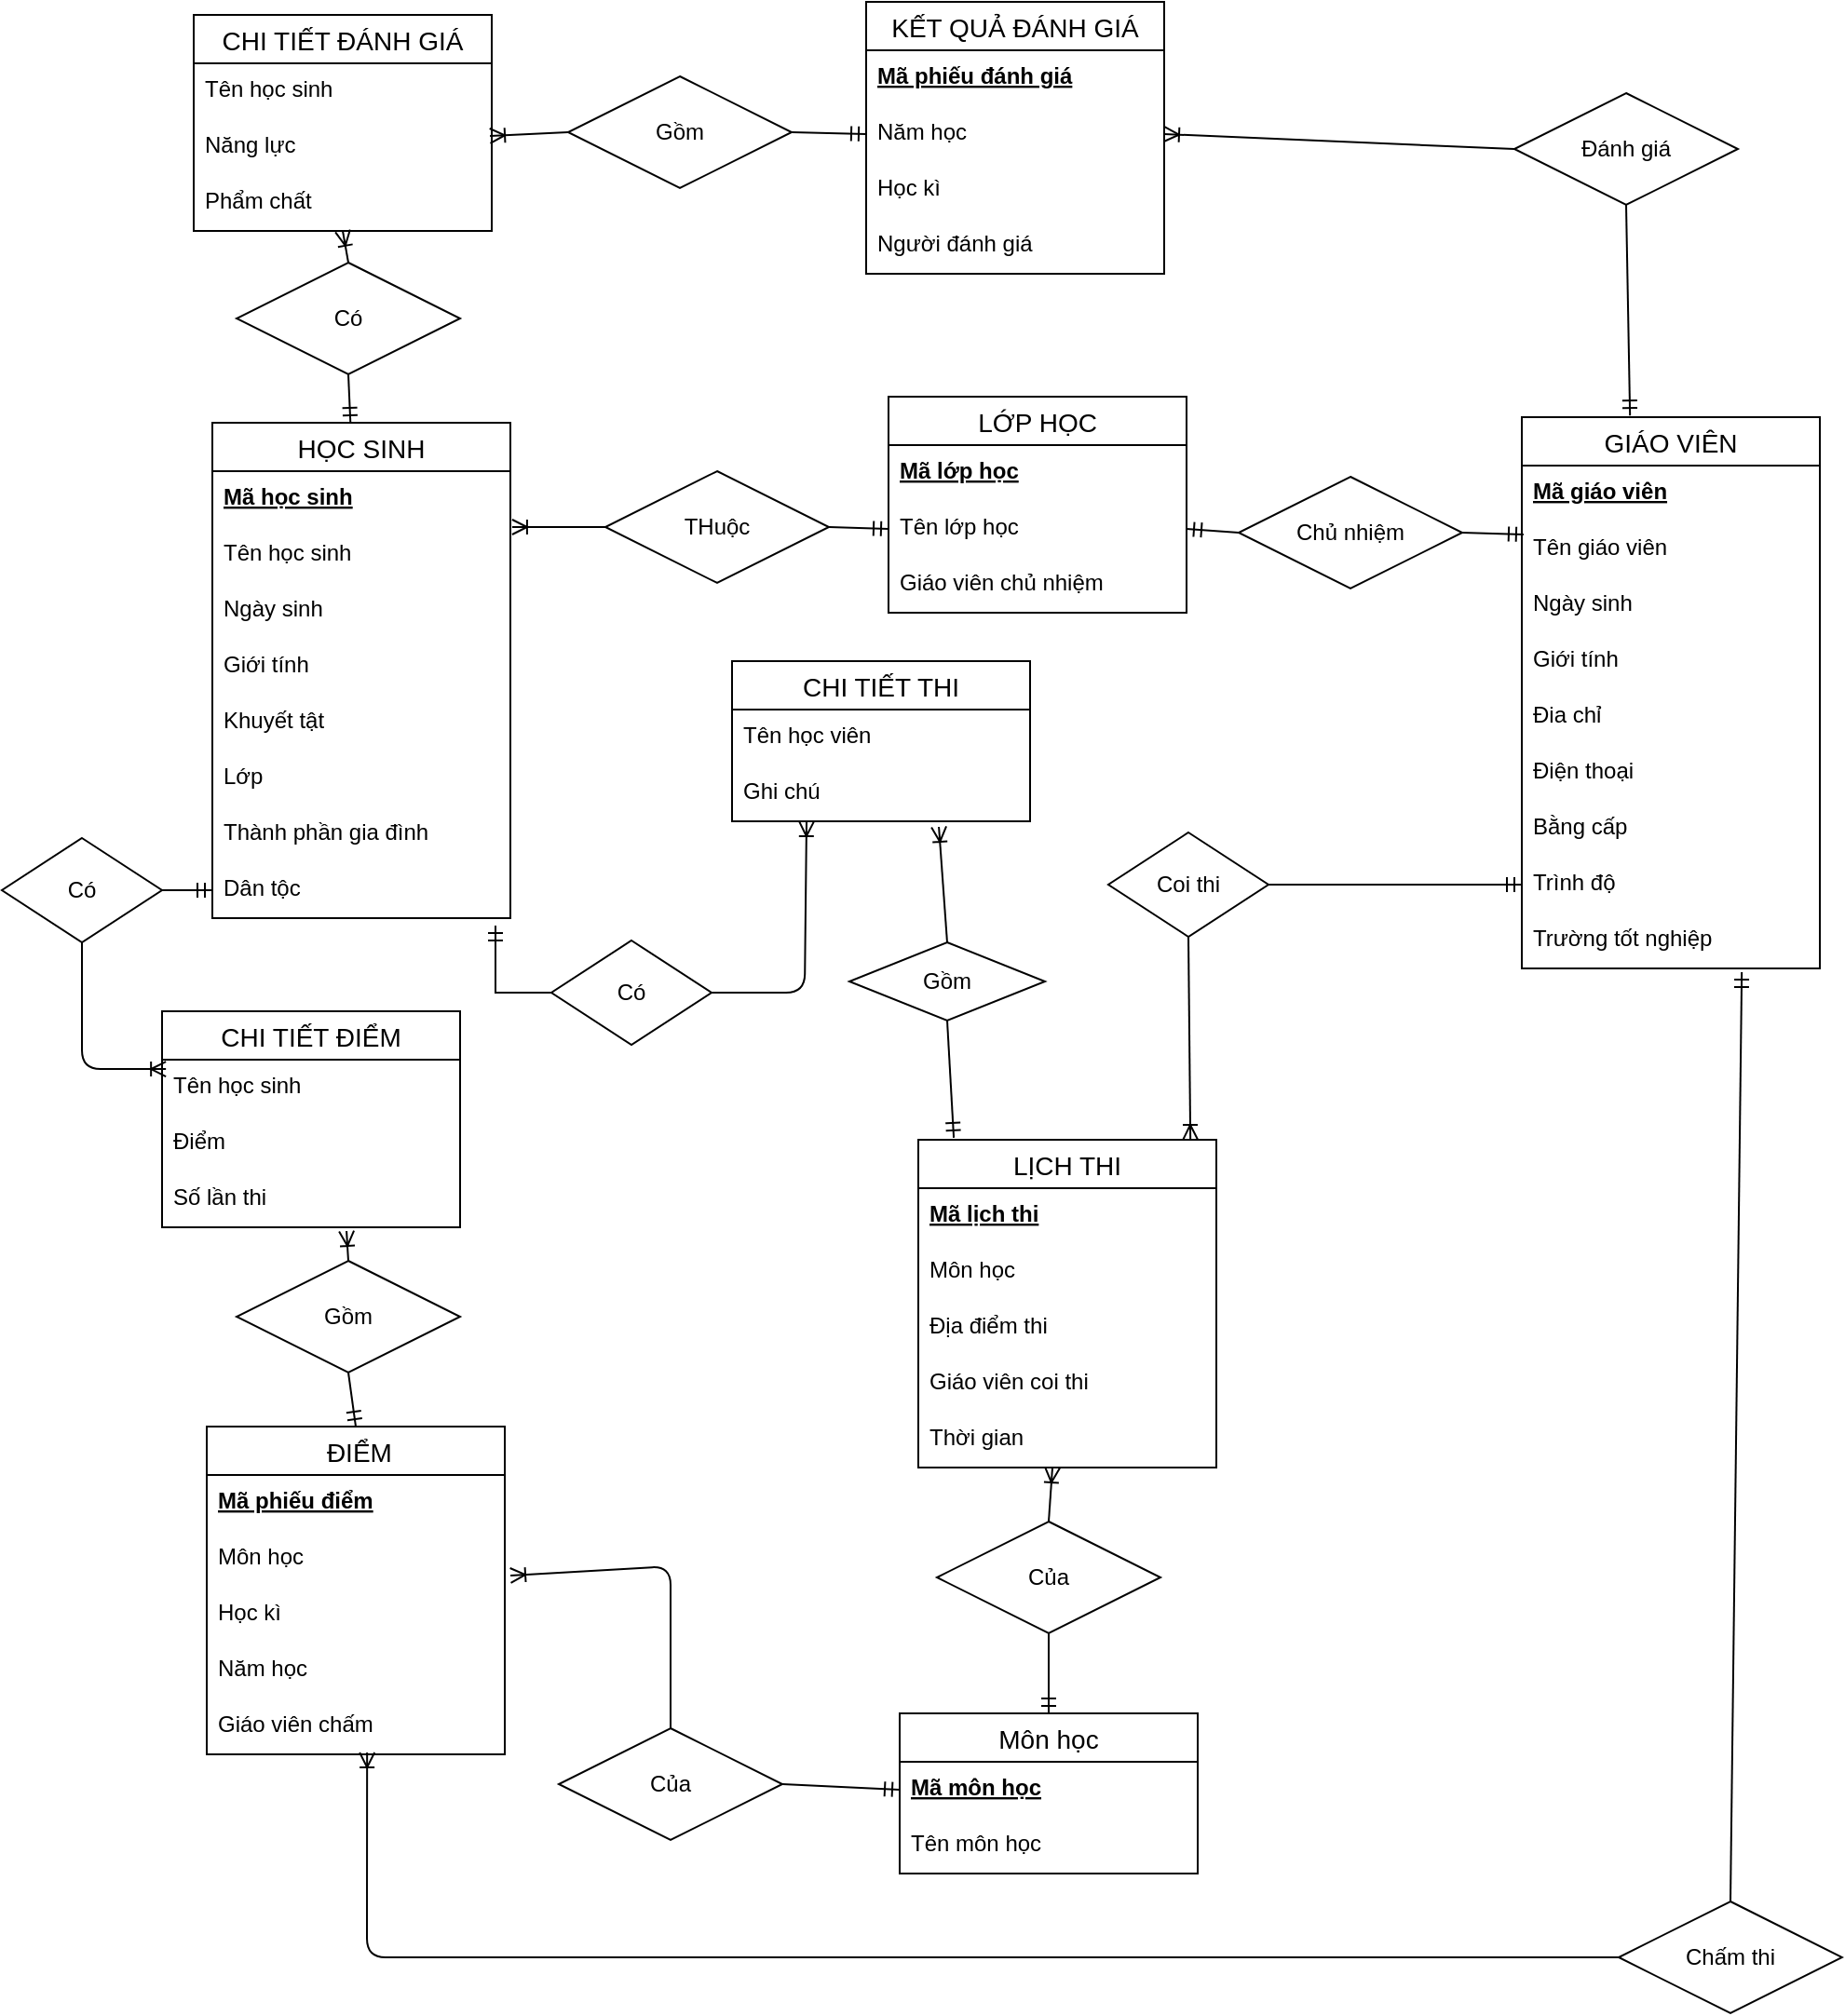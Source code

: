 <mxfile version="14.5.8" type="github">
  <diagram id="7HPT438R0QCbhCmKHyn3" name="Page-1">
    <mxGraphModel dx="1609" dy="776" grid="0" gridSize="10" guides="1" tooltips="1" connect="1" arrows="1" fold="1" page="1" pageScale="1" pageWidth="1100" pageHeight="1700" background="#ffffff" math="0" shadow="0">
      <root>
        <mxCell id="0" />
        <mxCell id="1" parent="0" />
        <mxCell id="mj7IEcMNZ8jnvvf0BdkL-145" value="HỌC SINH" style="swimlane;fontStyle=0;childLayout=stackLayout;horizontal=1;startSize=26;horizontalStack=0;resizeParent=1;resizeParentMax=0;resizeLast=0;collapsible=1;marginBottom=0;align=center;fontSize=14;" parent="1" vertex="1">
          <mxGeometry x="131" y="393" width="160" height="266" as="geometry" />
        </mxCell>
        <mxCell id="mj7IEcMNZ8jnvvf0BdkL-146" value="Mã học sinh" style="text;strokeColor=none;fillColor=none;spacingLeft=4;spacingRight=4;overflow=hidden;rotatable=0;points=[[0,0.5],[1,0.5]];portConstraint=eastwest;fontSize=12;fontStyle=5" parent="mj7IEcMNZ8jnvvf0BdkL-145" vertex="1">
          <mxGeometry y="26" width="160" height="30" as="geometry" />
        </mxCell>
        <mxCell id="mj7IEcMNZ8jnvvf0BdkL-147" value="Tên học sinh" style="text;strokeColor=none;fillColor=none;spacingLeft=4;spacingRight=4;overflow=hidden;rotatable=0;points=[[0,0.5],[1,0.5]];portConstraint=eastwest;fontSize=12;" parent="mj7IEcMNZ8jnvvf0BdkL-145" vertex="1">
          <mxGeometry y="56" width="160" height="30" as="geometry" />
        </mxCell>
        <mxCell id="mj7IEcMNZ8jnvvf0BdkL-148" value="Ngày sinh" style="text;strokeColor=none;fillColor=none;spacingLeft=4;spacingRight=4;overflow=hidden;rotatable=0;points=[[0,0.5],[1,0.5]];portConstraint=eastwest;fontSize=12;" parent="mj7IEcMNZ8jnvvf0BdkL-145" vertex="1">
          <mxGeometry y="86" width="160" height="30" as="geometry" />
        </mxCell>
        <mxCell id="mj7IEcMNZ8jnvvf0BdkL-149" value="Giới tính" style="text;strokeColor=none;fillColor=none;spacingLeft=4;spacingRight=4;overflow=hidden;rotatable=0;points=[[0,0.5],[1,0.5]];portConstraint=eastwest;fontSize=12;" parent="mj7IEcMNZ8jnvvf0BdkL-145" vertex="1">
          <mxGeometry y="116" width="160" height="30" as="geometry" />
        </mxCell>
        <mxCell id="mj7IEcMNZ8jnvvf0BdkL-150" value="Khuyết tật" style="text;strokeColor=none;fillColor=none;spacingLeft=4;spacingRight=4;overflow=hidden;rotatable=0;points=[[0,0.5],[1,0.5]];portConstraint=eastwest;fontSize=12;" parent="mj7IEcMNZ8jnvvf0BdkL-145" vertex="1">
          <mxGeometry y="146" width="160" height="30" as="geometry" />
        </mxCell>
        <mxCell id="mj7IEcMNZ8jnvvf0BdkL-151" value="Lớp" style="text;strokeColor=none;fillColor=none;spacingLeft=4;spacingRight=4;overflow=hidden;rotatable=0;points=[[0,0.5],[1,0.5]];portConstraint=eastwest;fontSize=12;" parent="mj7IEcMNZ8jnvvf0BdkL-145" vertex="1">
          <mxGeometry y="176" width="160" height="30" as="geometry" />
        </mxCell>
        <mxCell id="mj7IEcMNZ8jnvvf0BdkL-152" value="Thành phần gia đình" style="text;strokeColor=none;fillColor=none;spacingLeft=4;spacingRight=4;overflow=hidden;rotatable=0;points=[[0,0.5],[1,0.5]];portConstraint=eastwest;fontSize=12;" parent="mj7IEcMNZ8jnvvf0BdkL-145" vertex="1">
          <mxGeometry y="206" width="160" height="30" as="geometry" />
        </mxCell>
        <mxCell id="mj7IEcMNZ8jnvvf0BdkL-153" value="Dân tộc" style="text;strokeColor=none;fillColor=none;spacingLeft=4;spacingRight=4;overflow=hidden;rotatable=0;points=[[0,0.5],[1,0.5]];portConstraint=eastwest;fontSize=12;" parent="mj7IEcMNZ8jnvvf0BdkL-145" vertex="1">
          <mxGeometry y="236" width="160" height="30" as="geometry" />
        </mxCell>
        <mxCell id="mj7IEcMNZ8jnvvf0BdkL-154" value="GIÁO VIÊN" style="swimlane;fontStyle=0;childLayout=stackLayout;horizontal=1;startSize=26;horizontalStack=0;resizeParent=1;resizeParentMax=0;resizeLast=0;collapsible=1;marginBottom=0;align=center;fontSize=14;" parent="1" vertex="1">
          <mxGeometry x="834" y="390" width="160" height="296" as="geometry" />
        </mxCell>
        <mxCell id="mj7IEcMNZ8jnvvf0BdkL-155" value="Mã giáo viên" style="text;strokeColor=none;fillColor=none;spacingLeft=4;spacingRight=4;overflow=hidden;rotatable=0;points=[[0,0.5],[1,0.5]];portConstraint=eastwest;fontSize=12;fontStyle=5" parent="mj7IEcMNZ8jnvvf0BdkL-154" vertex="1">
          <mxGeometry y="26" width="160" height="30" as="geometry" />
        </mxCell>
        <mxCell id="mj7IEcMNZ8jnvvf0BdkL-156" value="Tên giáo viên" style="text;strokeColor=none;fillColor=none;spacingLeft=4;spacingRight=4;overflow=hidden;rotatable=0;points=[[0,0.5],[1,0.5]];portConstraint=eastwest;fontSize=12;" parent="mj7IEcMNZ8jnvvf0BdkL-154" vertex="1">
          <mxGeometry y="56" width="160" height="30" as="geometry" />
        </mxCell>
        <mxCell id="mj7IEcMNZ8jnvvf0BdkL-157" value="Ngày sinh" style="text;strokeColor=none;fillColor=none;spacingLeft=4;spacingRight=4;overflow=hidden;rotatable=0;points=[[0,0.5],[1,0.5]];portConstraint=eastwest;fontSize=12;" parent="mj7IEcMNZ8jnvvf0BdkL-154" vertex="1">
          <mxGeometry y="86" width="160" height="30" as="geometry" />
        </mxCell>
        <mxCell id="mj7IEcMNZ8jnvvf0BdkL-158" value="Giới tính" style="text;strokeColor=none;fillColor=none;spacingLeft=4;spacingRight=4;overflow=hidden;rotatable=0;points=[[0,0.5],[1,0.5]];portConstraint=eastwest;fontSize=12;" parent="mj7IEcMNZ8jnvvf0BdkL-154" vertex="1">
          <mxGeometry y="116" width="160" height="30" as="geometry" />
        </mxCell>
        <mxCell id="mj7IEcMNZ8jnvvf0BdkL-159" value="Đia chỉ" style="text;strokeColor=none;fillColor=none;spacingLeft=4;spacingRight=4;overflow=hidden;rotatable=0;points=[[0,0.5],[1,0.5]];portConstraint=eastwest;fontSize=12;" parent="mj7IEcMNZ8jnvvf0BdkL-154" vertex="1">
          <mxGeometry y="146" width="160" height="30" as="geometry" />
        </mxCell>
        <mxCell id="mj7IEcMNZ8jnvvf0BdkL-160" value="Điện thoại" style="text;strokeColor=none;fillColor=none;spacingLeft=4;spacingRight=4;overflow=hidden;rotatable=0;points=[[0,0.5],[1,0.5]];portConstraint=eastwest;fontSize=12;" parent="mj7IEcMNZ8jnvvf0BdkL-154" vertex="1">
          <mxGeometry y="176" width="160" height="30" as="geometry" />
        </mxCell>
        <mxCell id="mj7IEcMNZ8jnvvf0BdkL-161" value="Bằng cấp" style="text;strokeColor=none;fillColor=none;spacingLeft=4;spacingRight=4;overflow=hidden;rotatable=0;points=[[0,0.5],[1,0.5]];portConstraint=eastwest;fontSize=12;" parent="mj7IEcMNZ8jnvvf0BdkL-154" vertex="1">
          <mxGeometry y="206" width="160" height="30" as="geometry" />
        </mxCell>
        <mxCell id="mj7IEcMNZ8jnvvf0BdkL-162" value="Trình độ" style="text;strokeColor=none;fillColor=none;spacingLeft=4;spacingRight=4;overflow=hidden;rotatable=0;points=[[0,0.5],[1,0.5]];portConstraint=eastwest;fontSize=12;" parent="mj7IEcMNZ8jnvvf0BdkL-154" vertex="1">
          <mxGeometry y="236" width="160" height="30" as="geometry" />
        </mxCell>
        <mxCell id="mj7IEcMNZ8jnvvf0BdkL-163" value="Trường tốt nghiệp" style="text;strokeColor=none;fillColor=none;spacingLeft=4;spacingRight=4;overflow=hidden;rotatable=0;points=[[0,0.5],[1,0.5]];portConstraint=eastwest;fontSize=12;" parent="mj7IEcMNZ8jnvvf0BdkL-154" vertex="1">
          <mxGeometry y="266" width="160" height="30" as="geometry" />
        </mxCell>
        <mxCell id="mj7IEcMNZ8jnvvf0BdkL-164" value="LỚP HỌC" style="swimlane;fontStyle=0;childLayout=stackLayout;horizontal=1;startSize=26;horizontalStack=0;resizeParent=1;resizeParentMax=0;resizeLast=0;collapsible=1;marginBottom=0;align=center;fontSize=14;" parent="1" vertex="1">
          <mxGeometry x="494" y="379" width="160" height="116" as="geometry" />
        </mxCell>
        <mxCell id="mj7IEcMNZ8jnvvf0BdkL-165" value="Mã lớp học" style="text;strokeColor=none;fillColor=none;spacingLeft=4;spacingRight=4;overflow=hidden;rotatable=0;points=[[0,0.5],[1,0.5]];portConstraint=eastwest;fontSize=12;fontStyle=5" parent="mj7IEcMNZ8jnvvf0BdkL-164" vertex="1">
          <mxGeometry y="26" width="160" height="30" as="geometry" />
        </mxCell>
        <mxCell id="mj7IEcMNZ8jnvvf0BdkL-166" value="Tên lớp học" style="text;strokeColor=none;fillColor=none;spacingLeft=4;spacingRight=4;overflow=hidden;rotatable=0;points=[[0,0.5],[1,0.5]];portConstraint=eastwest;fontSize=12;" parent="mj7IEcMNZ8jnvvf0BdkL-164" vertex="1">
          <mxGeometry y="56" width="160" height="30" as="geometry" />
        </mxCell>
        <mxCell id="mj7IEcMNZ8jnvvf0BdkL-167" value="Giáo viên chủ nhiệm&#xa;" style="text;strokeColor=none;fillColor=none;spacingLeft=4;spacingRight=4;overflow=hidden;rotatable=0;points=[[0,0.5],[1,0.5]];portConstraint=eastwest;fontSize=12;" parent="mj7IEcMNZ8jnvvf0BdkL-164" vertex="1">
          <mxGeometry y="86" width="160" height="30" as="geometry" />
        </mxCell>
        <mxCell id="mj7IEcMNZ8jnvvf0BdkL-168" value="Môn học" style="swimlane;fontStyle=0;childLayout=stackLayout;horizontal=1;startSize=26;horizontalStack=0;resizeParent=1;resizeParentMax=0;resizeLast=0;collapsible=1;marginBottom=0;align=center;fontSize=14;" parent="1" vertex="1">
          <mxGeometry x="500" y="1086" width="160" height="86" as="geometry" />
        </mxCell>
        <mxCell id="mj7IEcMNZ8jnvvf0BdkL-169" value="Mã môn học" style="text;strokeColor=none;fillColor=none;spacingLeft=4;spacingRight=4;overflow=hidden;rotatable=0;points=[[0,0.5],[1,0.5]];portConstraint=eastwest;fontSize=12;fontStyle=5" parent="mj7IEcMNZ8jnvvf0BdkL-168" vertex="1">
          <mxGeometry y="26" width="160" height="30" as="geometry" />
        </mxCell>
        <mxCell id="mj7IEcMNZ8jnvvf0BdkL-170" value="Tên môn học" style="text;strokeColor=none;fillColor=none;spacingLeft=4;spacingRight=4;overflow=hidden;rotatable=0;points=[[0,0.5],[1,0.5]];portConstraint=eastwest;fontSize=12;" parent="mj7IEcMNZ8jnvvf0BdkL-168" vertex="1">
          <mxGeometry y="56" width="160" height="30" as="geometry" />
        </mxCell>
        <mxCell id="mj7IEcMNZ8jnvvf0BdkL-183" value="Chủ nhiệm" style="shape=rhombus;perimeter=rhombusPerimeter;whiteSpace=wrap;html=1;align=center;" parent="1" vertex="1">
          <mxGeometry x="682" y="422" width="120" height="60" as="geometry" />
        </mxCell>
        <mxCell id="mj7IEcMNZ8jnvvf0BdkL-184" value="THuộc" style="shape=rhombus;perimeter=rhombusPerimeter;whiteSpace=wrap;html=1;align=center;" parent="1" vertex="1">
          <mxGeometry x="342" y="419" width="120" height="60" as="geometry" />
        </mxCell>
        <mxCell id="mj7IEcMNZ8jnvvf0BdkL-185" value="" style="fontSize=12;html=1;endArrow=ERmandOne;exitX=1;exitY=0.5;exitDx=0;exitDy=0;rounded=0;entryX=0.006;entryY=0.233;entryDx=0;entryDy=0;entryPerimeter=0;" parent="1" source="mj7IEcMNZ8jnvvf0BdkL-183" target="mj7IEcMNZ8jnvvf0BdkL-156" edge="1">
          <mxGeometry width="100" height="100" relative="1" as="geometry">
            <mxPoint x="349" y="564" as="sourcePoint" />
            <mxPoint x="847.76" y="723.47" as="targetPoint" />
          </mxGeometry>
        </mxCell>
        <mxCell id="mj7IEcMNZ8jnvvf0BdkL-186" value="" style="fontSize=12;html=1;endArrow=ERmandOne;entryX=1;entryY=0.5;entryDx=0;entryDy=0;exitX=0;exitY=0.5;exitDx=0;exitDy=0;rounded=0;" parent="1" source="mj7IEcMNZ8jnvvf0BdkL-183" edge="1">
          <mxGeometry width="100" height="100" relative="1" as="geometry">
            <mxPoint x="359" y="574" as="sourcePoint" />
            <mxPoint x="654" y="450" as="targetPoint" />
          </mxGeometry>
        </mxCell>
        <mxCell id="mj7IEcMNZ8jnvvf0BdkL-187" value="" style="fontSize=12;html=1;endArrow=ERmandOne;entryX=0;entryY=0.5;entryDx=0;entryDy=0;exitX=1;exitY=0.5;exitDx=0;exitDy=0;rounded=0;" parent="1" source="mj7IEcMNZ8jnvvf0BdkL-184" edge="1">
          <mxGeometry width="100" height="100" relative="1" as="geometry">
            <mxPoint x="349" y="564" as="sourcePoint" />
            <mxPoint x="494" y="450" as="targetPoint" />
            <Array as="points" />
          </mxGeometry>
        </mxCell>
        <mxCell id="mj7IEcMNZ8jnvvf0BdkL-188" value="" style="fontSize=12;html=1;endArrow=ERoneToMany;entryX=1.006;entryY=0;entryDx=0;entryDy=0;exitX=0;exitY=0.5;exitDx=0;exitDy=0;rounded=0;entryPerimeter=0;" parent="1" source="mj7IEcMNZ8jnvvf0BdkL-184" target="mj7IEcMNZ8jnvvf0BdkL-147" edge="1">
          <mxGeometry width="100" height="100" relative="1" as="geometry">
            <mxPoint x="224" y="791.0" as="sourcePoint" />
            <mxPoint x="224" y="856.0" as="targetPoint" />
            <Array as="points" />
          </mxGeometry>
        </mxCell>
        <mxCell id="mj7IEcMNZ8jnvvf0BdkL-189" value="Của" style="shape=rhombus;perimeter=rhombusPerimeter;whiteSpace=wrap;html=1;align=center;" parent="1" vertex="1">
          <mxGeometry x="317" y="1094" width="120" height="60" as="geometry" />
        </mxCell>
        <mxCell id="mj7IEcMNZ8jnvvf0BdkL-190" value="" style="fontSize=12;html=1;endArrow=ERoneToMany;entryX=1.019;entryY=0.8;entryDx=0;entryDy=0;exitX=0.5;exitY=0;exitDx=0;exitDy=0;entryPerimeter=0;" parent="1" source="mj7IEcMNZ8jnvvf0BdkL-189" target="2UTRYULARIxEsksWaECs-2" edge="1">
          <mxGeometry width="100" height="100" relative="1" as="geometry">
            <mxPoint x="224" y="791.0" as="sourcePoint" />
            <mxPoint x="294" y="1007" as="targetPoint" />
            <Array as="points">
              <mxPoint x="377" y="1007" />
            </Array>
          </mxGeometry>
        </mxCell>
        <mxCell id="mj7IEcMNZ8jnvvf0BdkL-191" value="" style="fontSize=12;html=1;endArrow=ERmandOne;entryX=0;entryY=0.5;entryDx=0;entryDy=0;exitX=1;exitY=0.5;exitDx=0;exitDy=0;rounded=0;" parent="1" source="mj7IEcMNZ8jnvvf0BdkL-189" target="mj7IEcMNZ8jnvvf0BdkL-169" edge="1">
          <mxGeometry width="100" height="100" relative="1" as="geometry">
            <mxPoint x="224" y="731.0" as="sourcePoint" />
            <mxPoint x="223.72" y="668.76" as="targetPoint" />
          </mxGeometry>
        </mxCell>
        <mxCell id="mj7IEcMNZ8jnvvf0BdkL-206" value="Của" style="shape=rhombus;perimeter=rhombusPerimeter;whiteSpace=wrap;html=1;align=center;" parent="1" vertex="1">
          <mxGeometry x="520" y="983" width="120" height="60" as="geometry" />
        </mxCell>
        <mxCell id="mj7IEcMNZ8jnvvf0BdkL-207" value="" style="fontSize=12;html=1;endArrow=ERoneToMany;entryX=0.45;entryY=1;entryDx=0;entryDy=0;exitX=0.5;exitY=0;exitDx=0;exitDy=0;entryPerimeter=0;" parent="1" source="mj7IEcMNZ8jnvvf0BdkL-206" target="mj7IEcMNZ8jnvvf0BdkL-226" edge="1">
          <mxGeometry width="100" height="100" relative="1" as="geometry">
            <mxPoint x="215" y="1106" as="sourcePoint" />
            <mxPoint x="576.96" y="819" as="targetPoint" />
          </mxGeometry>
        </mxCell>
        <mxCell id="mj7IEcMNZ8jnvvf0BdkL-208" value="" style="fontSize=12;html=1;endArrow=ERmandOne;entryX=0.5;entryY=0;entryDx=0;entryDy=0;exitX=0.5;exitY=1;exitDx=0;exitDy=0;rounded=0;" parent="1" source="mj7IEcMNZ8jnvvf0BdkL-206" target="mj7IEcMNZ8jnvvf0BdkL-168" edge="1">
          <mxGeometry width="100" height="100" relative="1" as="geometry">
            <mxPoint x="275" y="1136" as="sourcePoint" />
            <mxPoint x="492" y="1137" as="targetPoint" />
          </mxGeometry>
        </mxCell>
        <mxCell id="mj7IEcMNZ8jnvvf0BdkL-217" value="Đánh giá" style="shape=rhombus;perimeter=rhombusPerimeter;whiteSpace=wrap;html=1;align=center;" parent="1" vertex="1">
          <mxGeometry x="830" y="216" width="120" height="60" as="geometry" />
        </mxCell>
        <mxCell id="mj7IEcMNZ8jnvvf0BdkL-218" value="" style="fontSize=12;html=1;endArrow=ERmandOne;exitX=0.5;exitY=1;exitDx=0;exitDy=0;rounded=0;entryX=0.363;entryY=-0.003;entryDx=0;entryDy=0;entryPerimeter=0;" parent="1" source="mj7IEcMNZ8jnvvf0BdkL-217" target="mj7IEcMNZ8jnvvf0BdkL-154" edge="1">
          <mxGeometry width="100" height="100" relative="1" as="geometry">
            <mxPoint x="812" y="462" as="sourcePoint" />
            <mxPoint x="844.96" y="462.99" as="targetPoint" />
          </mxGeometry>
        </mxCell>
        <mxCell id="mj7IEcMNZ8jnvvf0BdkL-219" value="" style="fontSize=12;html=1;endArrow=ERoneToMany;entryX=1;entryY=0.5;entryDx=0;entryDy=0;exitX=0;exitY=0.5;exitDx=0;exitDy=0;" parent="1" source="mj7IEcMNZ8jnvvf0BdkL-217" target="mj7IEcMNZ8jnvvf0BdkL-264" edge="1">
          <mxGeometry width="100" height="100" relative="1" as="geometry">
            <mxPoint x="281" y="253" as="sourcePoint" />
            <mxPoint x="608.96" y="239.99" as="targetPoint" />
          </mxGeometry>
        </mxCell>
        <mxCell id="mj7IEcMNZ8jnvvf0BdkL-220" value="Chấm thi" style="shape=rhombus;perimeter=rhombusPerimeter;whiteSpace=wrap;html=1;align=center;" parent="1" vertex="1">
          <mxGeometry x="886" y="1187" width="120" height="60" as="geometry" />
        </mxCell>
        <mxCell id="mj7IEcMNZ8jnvvf0BdkL-221" value="" style="fontSize=12;html=1;endArrow=ERmandOne;entryX=0.738;entryY=1.067;entryDx=0;entryDy=0;exitX=0.5;exitY=0;exitDx=0;exitDy=0;rounded=0;entryPerimeter=0;" parent="1" source="mj7IEcMNZ8jnvvf0BdkL-220" target="mj7IEcMNZ8jnvvf0BdkL-163" edge="1">
          <mxGeometry width="100" height="100" relative="1" as="geometry">
            <mxPoint x="587" y="991" as="sourcePoint" />
            <mxPoint x="590" y="1096" as="targetPoint" />
          </mxGeometry>
        </mxCell>
        <mxCell id="mj7IEcMNZ8jnvvf0BdkL-222" value="" style="fontSize=12;html=1;endArrow=ERoneToMany;entryX=0.538;entryY=0.967;entryDx=0;entryDy=0;exitX=0;exitY=0.5;exitDx=0;exitDy=0;entryPerimeter=0;" parent="1" source="mj7IEcMNZ8jnvvf0BdkL-220" target="mj7IEcMNZ8jnvvf0BdkL-251" edge="1">
          <mxGeometry width="100" height="100" relative="1" as="geometry">
            <mxPoint x="224" y="791" as="sourcePoint" />
            <mxPoint x="214" y="1082" as="targetPoint" />
            <Array as="points">
              <mxPoint x="214" y="1217" />
            </Array>
          </mxGeometry>
        </mxCell>
        <mxCell id="mj7IEcMNZ8jnvvf0BdkL-223" value="LỊCH THI" style="swimlane;fontStyle=0;childLayout=stackLayout;horizontal=1;startSize=26;horizontalStack=0;resizeParent=1;resizeParentMax=0;resizeLast=0;collapsible=1;marginBottom=0;align=center;fontSize=14;" parent="1" vertex="1">
          <mxGeometry x="510" y="778" width="160" height="176" as="geometry" />
        </mxCell>
        <mxCell id="mj7IEcMNZ8jnvvf0BdkL-224" value="Mã lịch thi" style="text;strokeColor=none;fillColor=none;spacingLeft=4;spacingRight=4;overflow=hidden;rotatable=0;points=[[0,0.5],[1,0.5]];portConstraint=eastwest;fontSize=12;fontStyle=5" parent="mj7IEcMNZ8jnvvf0BdkL-223" vertex="1">
          <mxGeometry y="26" width="160" height="30" as="geometry" />
        </mxCell>
        <mxCell id="2UTRYULARIxEsksWaECs-1" value="Môn học" style="text;strokeColor=none;fillColor=none;spacingLeft=4;spacingRight=4;overflow=hidden;rotatable=0;points=[[0,0.5],[1,0.5]];portConstraint=eastwest;fontSize=12;" vertex="1" parent="mj7IEcMNZ8jnvvf0BdkL-223">
          <mxGeometry y="56" width="160" height="30" as="geometry" />
        </mxCell>
        <mxCell id="mj7IEcMNZ8jnvvf0BdkL-225" value="Địa điểm thi" style="text;strokeColor=none;fillColor=none;spacingLeft=4;spacingRight=4;overflow=hidden;rotatable=0;points=[[0,0.5],[1,0.5]];portConstraint=eastwest;fontSize=12;" parent="mj7IEcMNZ8jnvvf0BdkL-223" vertex="1">
          <mxGeometry y="86" width="160" height="30" as="geometry" />
        </mxCell>
        <mxCell id="2UTRYULARIxEsksWaECs-3" value="Giáo viên coi thi" style="text;strokeColor=none;fillColor=none;spacingLeft=4;spacingRight=4;overflow=hidden;rotatable=0;points=[[0,0.5],[1,0.5]];portConstraint=eastwest;fontSize=12;" vertex="1" parent="mj7IEcMNZ8jnvvf0BdkL-223">
          <mxGeometry y="116" width="160" height="30" as="geometry" />
        </mxCell>
        <mxCell id="mj7IEcMNZ8jnvvf0BdkL-226" value="Thời gian" style="text;strokeColor=none;fillColor=none;spacingLeft=4;spacingRight=4;overflow=hidden;rotatable=0;points=[[0,0.5],[1,0.5]];portConstraint=eastwest;fontSize=12;" parent="mj7IEcMNZ8jnvvf0BdkL-223" vertex="1">
          <mxGeometry y="146" width="160" height="30" as="geometry" />
        </mxCell>
        <mxCell id="mj7IEcMNZ8jnvvf0BdkL-229" value="CHI TIẾT THI" style="swimlane;fontStyle=0;childLayout=stackLayout;horizontal=1;startSize=26;horizontalStack=0;resizeParent=1;resizeParentMax=0;resizeLast=0;collapsible=1;marginBottom=0;align=center;fontSize=14;" parent="1" vertex="1">
          <mxGeometry x="410" y="521" width="160" height="86" as="geometry" />
        </mxCell>
        <mxCell id="mj7IEcMNZ8jnvvf0BdkL-230" value="Tên học viên" style="text;strokeColor=none;fillColor=none;spacingLeft=4;spacingRight=4;overflow=hidden;rotatable=0;points=[[0,0.5],[1,0.5]];portConstraint=eastwest;fontSize=12;" parent="mj7IEcMNZ8jnvvf0BdkL-229" vertex="1">
          <mxGeometry y="26" width="160" height="30" as="geometry" />
        </mxCell>
        <mxCell id="2UTRYULARIxEsksWaECs-4" value="Ghi chú" style="text;strokeColor=none;fillColor=none;spacingLeft=4;spacingRight=4;overflow=hidden;rotatable=0;points=[[0,0.5],[1,0.5]];portConstraint=eastwest;fontSize=12;" vertex="1" parent="mj7IEcMNZ8jnvvf0BdkL-229">
          <mxGeometry y="56" width="160" height="30" as="geometry" />
        </mxCell>
        <mxCell id="mj7IEcMNZ8jnvvf0BdkL-231" value="Gồm" style="shape=rhombus;perimeter=rhombusPerimeter;whiteSpace=wrap;html=1;align=center;" parent="1" vertex="1">
          <mxGeometry x="473" y="672" width="105" height="42" as="geometry" />
        </mxCell>
        <mxCell id="mj7IEcMNZ8jnvvf0BdkL-232" value="" style="fontSize=12;html=1;endArrow=ERmandOne;entryX=0.119;entryY=-0.006;entryDx=0;entryDy=0;rounded=0;exitX=0.5;exitY=1;exitDx=0;exitDy=0;entryPerimeter=0;" parent="1" source="mj7IEcMNZ8jnvvf0BdkL-231" target="mj7IEcMNZ8jnvvf0BdkL-223" edge="1">
          <mxGeometry width="100" height="100" relative="1" as="geometry">
            <mxPoint x="415" y="765" as="sourcePoint" />
            <mxPoint x="530" y="566.99" as="targetPoint" />
            <Array as="points" />
          </mxGeometry>
        </mxCell>
        <mxCell id="mj7IEcMNZ8jnvvf0BdkL-233" value="" style="fontSize=12;html=1;endArrow=ERoneToMany;entryX=0.694;entryY=1.1;entryDx=0;entryDy=0;entryPerimeter=0;exitX=0.5;exitY=0;exitDx=0;exitDy=0;" parent="1" source="mj7IEcMNZ8jnvvf0BdkL-231" target="2UTRYULARIxEsksWaECs-4" edge="1">
          <mxGeometry width="100" height="100" relative="1" as="geometry">
            <mxPoint x="418" y="711" as="sourcePoint" />
            <mxPoint x="505.96" y="643" as="targetPoint" />
          </mxGeometry>
        </mxCell>
        <mxCell id="mj7IEcMNZ8jnvvf0BdkL-239" value="Có" style="shape=rhombus;perimeter=rhombusPerimeter;whiteSpace=wrap;html=1;align=center;" parent="1" vertex="1">
          <mxGeometry x="313" y="671" width="86" height="56" as="geometry" />
        </mxCell>
        <mxCell id="mj7IEcMNZ8jnvvf0BdkL-242" value="Coi thi" style="shape=rhombus;perimeter=rhombusPerimeter;whiteSpace=wrap;html=1;align=center;" parent="1" vertex="1">
          <mxGeometry x="612" y="613" width="86" height="56" as="geometry" />
        </mxCell>
        <mxCell id="mj7IEcMNZ8jnvvf0BdkL-243" value="" style="fontSize=12;html=1;endArrow=ERmandOne;rounded=0;exitX=1;exitY=0.5;exitDx=0;exitDy=0;entryX=0;entryY=0.5;entryDx=0;entryDy=0;" parent="1" source="mj7IEcMNZ8jnvvf0BdkL-242" edge="1" target="mj7IEcMNZ8jnvvf0BdkL-162">
          <mxGeometry width="100" height="100" relative="1" as="geometry">
            <mxPoint x="648" y="773" as="sourcePoint" />
            <mxPoint x="872" y="687" as="targetPoint" />
            <Array as="points" />
          </mxGeometry>
        </mxCell>
        <mxCell id="mj7IEcMNZ8jnvvf0BdkL-244" value="" style="fontSize=12;html=1;endArrow=ERmandOne;entryX=0.95;entryY=1.133;entryDx=0;entryDy=0;rounded=0;exitX=0;exitY=0.5;exitDx=0;exitDy=0;entryPerimeter=0;" parent="1" source="mj7IEcMNZ8jnvvf0BdkL-239" target="mj7IEcMNZ8jnvvf0BdkL-153" edge="1">
          <mxGeometry width="100" height="100" relative="1" as="geometry">
            <mxPoint x="658" y="783" as="sourcePoint" />
            <mxPoint x="659.04" y="834.972" as="targetPoint" />
            <Array as="points">
              <mxPoint x="283" y="699" />
            </Array>
          </mxGeometry>
        </mxCell>
        <mxCell id="mj7IEcMNZ8jnvvf0BdkL-245" value="" style="fontSize=12;html=1;endArrow=ERoneToMany;entryX=0.25;entryY=1;entryDx=0;entryDy=0;exitX=1;exitY=0.5;exitDx=0;exitDy=0;" parent="1" source="mj7IEcMNZ8jnvvf0BdkL-239" target="mj7IEcMNZ8jnvvf0BdkL-229" edge="1">
          <mxGeometry width="100" height="100" relative="1" as="geometry">
            <mxPoint x="519" y="713" as="sourcePoint" />
            <mxPoint x="515.96" y="653" as="targetPoint" />
            <Array as="points">
              <mxPoint x="449" y="699" />
            </Array>
          </mxGeometry>
        </mxCell>
        <mxCell id="mj7IEcMNZ8jnvvf0BdkL-246" value="" style="fontSize=12;html=1;endArrow=ERoneToMany;entryX=0.913;entryY=0;entryDx=0;entryDy=0;exitX=0.5;exitY=1;exitDx=0;exitDy=0;entryPerimeter=0;" parent="1" source="mj7IEcMNZ8jnvvf0BdkL-242" target="mj7IEcMNZ8jnvvf0BdkL-223" edge="1">
          <mxGeometry width="100" height="100" relative="1" as="geometry">
            <mxPoint x="529" y="723" as="sourcePoint" />
            <mxPoint x="706" y="610" as="targetPoint" />
            <Array as="points" />
          </mxGeometry>
        </mxCell>
        <mxCell id="mj7IEcMNZ8jnvvf0BdkL-247" value=" ĐIỂM" style="swimlane;fontStyle=0;childLayout=stackLayout;horizontal=1;startSize=26;horizontalStack=0;resizeParent=1;resizeParentMax=0;resizeLast=0;collapsible=1;marginBottom=0;align=center;fontSize=14;" parent="1" vertex="1">
          <mxGeometry x="128" y="932" width="160" height="176" as="geometry" />
        </mxCell>
        <mxCell id="mj7IEcMNZ8jnvvf0BdkL-248" value="Mã phiếu điểm" style="text;strokeColor=none;fillColor=none;spacingLeft=4;spacingRight=4;overflow=hidden;rotatable=0;points=[[0,0.5],[1,0.5]];portConstraint=eastwest;fontSize=12;fontStyle=5" parent="mj7IEcMNZ8jnvvf0BdkL-247" vertex="1">
          <mxGeometry y="26" width="160" height="30" as="geometry" />
        </mxCell>
        <mxCell id="2UTRYULARIxEsksWaECs-2" value="Môn học" style="text;strokeColor=none;fillColor=none;spacingLeft=4;spacingRight=4;overflow=hidden;rotatable=0;points=[[0,0.5],[1,0.5]];portConstraint=eastwest;fontSize=12;" vertex="1" parent="mj7IEcMNZ8jnvvf0BdkL-247">
          <mxGeometry y="56" width="160" height="30" as="geometry" />
        </mxCell>
        <mxCell id="mj7IEcMNZ8jnvvf0BdkL-249" value="Học kì" style="text;strokeColor=none;fillColor=none;spacingLeft=4;spacingRight=4;overflow=hidden;rotatable=0;points=[[0,0.5],[1,0.5]];portConstraint=eastwest;fontSize=12;" parent="mj7IEcMNZ8jnvvf0BdkL-247" vertex="1">
          <mxGeometry y="86" width="160" height="30" as="geometry" />
        </mxCell>
        <mxCell id="mj7IEcMNZ8jnvvf0BdkL-250" value="Năm học" style="text;strokeColor=none;fillColor=none;spacingLeft=4;spacingRight=4;overflow=hidden;rotatable=0;points=[[0,0.5],[1,0.5]];portConstraint=eastwest;fontSize=12;" parent="mj7IEcMNZ8jnvvf0BdkL-247" vertex="1">
          <mxGeometry y="116" width="160" height="30" as="geometry" />
        </mxCell>
        <mxCell id="mj7IEcMNZ8jnvvf0BdkL-251" value="Giáo viên chấm" style="text;strokeColor=none;fillColor=none;spacingLeft=4;spacingRight=4;overflow=hidden;rotatable=0;points=[[0,0.5],[1,0.5]];portConstraint=eastwest;fontSize=12;" parent="mj7IEcMNZ8jnvvf0BdkL-247" vertex="1">
          <mxGeometry y="146" width="160" height="30" as="geometry" />
        </mxCell>
        <mxCell id="mj7IEcMNZ8jnvvf0BdkL-252" value="CHI TIẾT ĐIỂM" style="swimlane;fontStyle=0;childLayout=stackLayout;horizontal=1;startSize=26;horizontalStack=0;resizeParent=1;resizeParentMax=0;resizeLast=0;collapsible=1;marginBottom=0;align=center;fontSize=14;" parent="1" vertex="1">
          <mxGeometry x="104" y="709" width="160" height="116" as="geometry" />
        </mxCell>
        <mxCell id="mj7IEcMNZ8jnvvf0BdkL-253" value="Tên học sinh" style="text;strokeColor=none;fillColor=none;spacingLeft=4;spacingRight=4;overflow=hidden;rotatable=0;points=[[0,0.5],[1,0.5]];portConstraint=eastwest;fontSize=12;" parent="mj7IEcMNZ8jnvvf0BdkL-252" vertex="1">
          <mxGeometry y="26" width="160" height="30" as="geometry" />
        </mxCell>
        <mxCell id="mj7IEcMNZ8jnvvf0BdkL-254" value="Điểm" style="text;strokeColor=none;fillColor=none;spacingLeft=4;spacingRight=4;overflow=hidden;rotatable=0;points=[[0,0.5],[1,0.5]];portConstraint=eastwest;fontSize=12;" parent="mj7IEcMNZ8jnvvf0BdkL-252" vertex="1">
          <mxGeometry y="56" width="160" height="30" as="geometry" />
        </mxCell>
        <mxCell id="mj7IEcMNZ8jnvvf0BdkL-255" value="Số lần thi" style="text;strokeColor=none;fillColor=none;spacingLeft=4;spacingRight=4;overflow=hidden;rotatable=0;points=[[0,0.5],[1,0.5]];portConstraint=eastwest;fontSize=12;" parent="mj7IEcMNZ8jnvvf0BdkL-252" vertex="1">
          <mxGeometry y="86" width="160" height="30" as="geometry" />
        </mxCell>
        <mxCell id="mj7IEcMNZ8jnvvf0BdkL-256" value="Gồm" style="shape=rhombus;perimeter=rhombusPerimeter;whiteSpace=wrap;html=1;align=center;" parent="1" vertex="1">
          <mxGeometry x="144" y="843" width="120" height="60" as="geometry" />
        </mxCell>
        <mxCell id="mj7IEcMNZ8jnvvf0BdkL-257" value="" style="fontSize=12;html=1;endArrow=ERmandOne;entryX=0.5;entryY=0;entryDx=0;entryDy=0;exitX=0.5;exitY=1;exitDx=0;exitDy=0;rounded=0;" parent="1" source="mj7IEcMNZ8jnvvf0BdkL-256" target="mj7IEcMNZ8jnvvf0BdkL-247" edge="1">
          <mxGeometry width="100" height="100" relative="1" as="geometry">
            <mxPoint x="198" y="708" as="sourcePoint" />
            <mxPoint x="297" y="957.99" as="targetPoint" />
          </mxGeometry>
        </mxCell>
        <mxCell id="mj7IEcMNZ8jnvvf0BdkL-258" value="" style="fontSize=12;html=1;endArrow=ERoneToMany;entryX=0.619;entryY=1.067;entryDx=0;entryDy=0;exitX=0.5;exitY=0;exitDx=0;exitDy=0;entryPerimeter=0;" parent="1" source="mj7IEcMNZ8jnvvf0BdkL-256" target="mj7IEcMNZ8jnvvf0BdkL-255" edge="1">
          <mxGeometry width="100" height="100" relative="1" as="geometry">
            <mxPoint x="338" y="505" as="sourcePoint" />
            <mxPoint x="541" y="986" as="targetPoint" />
          </mxGeometry>
        </mxCell>
        <mxCell id="mj7IEcMNZ8jnvvf0BdkL-259" value="Có" style="shape=rhombus;perimeter=rhombusPerimeter;whiteSpace=wrap;html=1;align=center;" parent="1" vertex="1">
          <mxGeometry x="18" y="616" width="86" height="56" as="geometry" />
        </mxCell>
        <mxCell id="mj7IEcMNZ8jnvvf0BdkL-260" value="" style="fontSize=12;html=1;endArrow=ERoneToMany;entryX=0.013;entryY=0.167;entryDx=0;entryDy=0;exitX=0.5;exitY=1;exitDx=0;exitDy=0;entryPerimeter=0;" parent="1" source="mj7IEcMNZ8jnvvf0BdkL-259" target="mj7IEcMNZ8jnvvf0BdkL-253" edge="1">
          <mxGeometry width="100" height="100" relative="1" as="geometry">
            <mxPoint x="214" y="853" as="sourcePoint" />
            <mxPoint x="213.04" y="837.01" as="targetPoint" />
            <Array as="points">
              <mxPoint x="61" y="740" />
            </Array>
          </mxGeometry>
        </mxCell>
        <mxCell id="mj7IEcMNZ8jnvvf0BdkL-261" value="" style="fontSize=12;html=1;endArrow=ERmandOne;entryX=0;entryY=0.5;entryDx=0;entryDy=0;exitX=1;exitY=0.5;exitDx=0;exitDy=0;rounded=0;" parent="1" source="mj7IEcMNZ8jnvvf0BdkL-259" target="mj7IEcMNZ8jnvvf0BdkL-153" edge="1">
          <mxGeometry width="100" height="100" relative="1" as="geometry">
            <mxPoint x="214" y="913" as="sourcePoint" />
            <mxPoint x="218" y="942" as="targetPoint" />
          </mxGeometry>
        </mxCell>
        <mxCell id="mj7IEcMNZ8jnvvf0BdkL-262" value="KẾT QUẢ ĐÁNH GIÁ" style="swimlane;fontStyle=0;childLayout=stackLayout;horizontal=1;startSize=26;horizontalStack=0;resizeParent=1;resizeParentMax=0;resizeLast=0;collapsible=1;marginBottom=0;align=center;fontSize=14;" parent="1" vertex="1">
          <mxGeometry x="482" y="167" width="160" height="146" as="geometry" />
        </mxCell>
        <mxCell id="mj7IEcMNZ8jnvvf0BdkL-263" value="Mã phiếu đánh giá" style="text;strokeColor=none;fillColor=none;spacingLeft=4;spacingRight=4;overflow=hidden;rotatable=0;points=[[0,0.5],[1,0.5]];portConstraint=eastwest;fontSize=12;fontStyle=5" parent="mj7IEcMNZ8jnvvf0BdkL-262" vertex="1">
          <mxGeometry y="26" width="160" height="30" as="geometry" />
        </mxCell>
        <mxCell id="mj7IEcMNZ8jnvvf0BdkL-264" value="Năm học" style="text;strokeColor=none;fillColor=none;spacingLeft=4;spacingRight=4;overflow=hidden;rotatable=0;points=[[0,0.5],[1,0.5]];portConstraint=eastwest;fontSize=12;" parent="mj7IEcMNZ8jnvvf0BdkL-262" vertex="1">
          <mxGeometry y="56" width="160" height="30" as="geometry" />
        </mxCell>
        <mxCell id="mj7IEcMNZ8jnvvf0BdkL-265" value="Học kì" style="text;strokeColor=none;fillColor=none;spacingLeft=4;spacingRight=4;overflow=hidden;rotatable=0;points=[[0,0.5],[1,0.5]];portConstraint=eastwest;fontSize=12;" parent="mj7IEcMNZ8jnvvf0BdkL-262" vertex="1">
          <mxGeometry y="86" width="160" height="30" as="geometry" />
        </mxCell>
        <mxCell id="mj7IEcMNZ8jnvvf0BdkL-266" value="Người đánh giá" style="text;strokeColor=none;fillColor=none;spacingLeft=4;spacingRight=4;overflow=hidden;rotatable=0;points=[[0,0.5],[1,0.5]];portConstraint=eastwest;fontSize=12;" parent="mj7IEcMNZ8jnvvf0BdkL-262" vertex="1">
          <mxGeometry y="116" width="160" height="30" as="geometry" />
        </mxCell>
        <mxCell id="mj7IEcMNZ8jnvvf0BdkL-267" value="CHI TIẾT ĐÁNH GIÁ" style="swimlane;fontStyle=0;childLayout=stackLayout;horizontal=1;startSize=26;horizontalStack=0;resizeParent=1;resizeParentMax=0;resizeLast=0;collapsible=1;marginBottom=0;align=center;fontSize=14;" parent="1" vertex="1">
          <mxGeometry x="121" y="174" width="160" height="116" as="geometry" />
        </mxCell>
        <mxCell id="mj7IEcMNZ8jnvvf0BdkL-268" value="Tên học sinh" style="text;strokeColor=none;fillColor=none;spacingLeft=4;spacingRight=4;overflow=hidden;rotatable=0;points=[[0,0.5],[1,0.5]];portConstraint=eastwest;fontSize=12;" parent="mj7IEcMNZ8jnvvf0BdkL-267" vertex="1">
          <mxGeometry y="26" width="160" height="30" as="geometry" />
        </mxCell>
        <mxCell id="mj7IEcMNZ8jnvvf0BdkL-269" value="Năng lực" style="text;strokeColor=none;fillColor=none;spacingLeft=4;spacingRight=4;overflow=hidden;rotatable=0;points=[[0,0.5],[1,0.5]];portConstraint=eastwest;fontSize=12;" parent="mj7IEcMNZ8jnvvf0BdkL-267" vertex="1">
          <mxGeometry y="56" width="160" height="30" as="geometry" />
        </mxCell>
        <mxCell id="mj7IEcMNZ8jnvvf0BdkL-270" value="Phẩm chất" style="text;strokeColor=none;fillColor=none;spacingLeft=4;spacingRight=4;overflow=hidden;rotatable=0;points=[[0,0.5],[1,0.5]];portConstraint=eastwest;fontSize=12;" parent="mj7IEcMNZ8jnvvf0BdkL-267" vertex="1">
          <mxGeometry y="86" width="160" height="30" as="geometry" />
        </mxCell>
        <mxCell id="mj7IEcMNZ8jnvvf0BdkL-271" value="Gồm" style="shape=rhombus;perimeter=rhombusPerimeter;whiteSpace=wrap;html=1;align=center;" parent="1" vertex="1">
          <mxGeometry x="322" y="207" width="120" height="60" as="geometry" />
        </mxCell>
        <mxCell id="mj7IEcMNZ8jnvvf0BdkL-272" value="" style="fontSize=12;html=1;endArrow=ERmandOne;entryX=0;entryY=0.5;entryDx=0;entryDy=0;exitX=1;exitY=0.5;exitDx=0;exitDy=0;rounded=0;" parent="1" source="mj7IEcMNZ8jnvvf0BdkL-271" target="mj7IEcMNZ8jnvvf0BdkL-264" edge="1">
          <mxGeometry width="100" height="100" relative="1" as="geometry">
            <mxPoint x="453" y="-41" as="sourcePoint" />
            <mxPoint x="516" y="-38" as="targetPoint" />
          </mxGeometry>
        </mxCell>
        <mxCell id="mj7IEcMNZ8jnvvf0BdkL-273" value="" style="fontSize=12;html=1;endArrow=ERoneToMany;entryX=0.994;entryY=0.3;entryDx=0;entryDy=0;exitX=0;exitY=0.5;exitDx=0;exitDy=0;entryPerimeter=0;" parent="1" source="mj7IEcMNZ8jnvvf0BdkL-271" target="mj7IEcMNZ8jnvvf0BdkL-269" edge="1">
          <mxGeometry width="100" height="100" relative="1" as="geometry">
            <mxPoint x="593" y="-244" as="sourcePoint" />
            <mxPoint x="592.96" y="-346" as="targetPoint" />
          </mxGeometry>
        </mxCell>
        <mxCell id="mj7IEcMNZ8jnvvf0BdkL-277" value="Có" style="shape=rhombus;perimeter=rhombusPerimeter;whiteSpace=wrap;html=1;align=center;" parent="1" vertex="1">
          <mxGeometry x="144" y="307" width="120" height="60" as="geometry" />
        </mxCell>
        <mxCell id="mj7IEcMNZ8jnvvf0BdkL-278" value="" style="fontSize=12;html=1;endArrow=ERoneToMany;entryX=0.5;entryY=1;entryDx=0;entryDy=0;exitX=0.5;exitY=0;exitDx=0;exitDy=0;" parent="1" source="mj7IEcMNZ8jnvvf0BdkL-277" target="mj7IEcMNZ8jnvvf0BdkL-267" edge="1">
          <mxGeometry width="100" height="100" relative="1" as="geometry">
            <mxPoint x="332" y="247" as="sourcePoint" />
            <mxPoint x="290.04" y="249" as="targetPoint" />
          </mxGeometry>
        </mxCell>
        <mxCell id="mj7IEcMNZ8jnvvf0BdkL-279" value="" style="fontSize=12;html=1;endArrow=ERmandOne;exitX=0.5;exitY=1;exitDx=0;exitDy=0;rounded=0;" parent="1" source="mj7IEcMNZ8jnvvf0BdkL-277" target="mj7IEcMNZ8jnvvf0BdkL-145" edge="1">
          <mxGeometry width="100" height="100" relative="1" as="geometry">
            <mxPoint x="452" y="247" as="sourcePoint" />
            <mxPoint x="492" y="248" as="targetPoint" />
          </mxGeometry>
        </mxCell>
      </root>
    </mxGraphModel>
  </diagram>
</mxfile>
